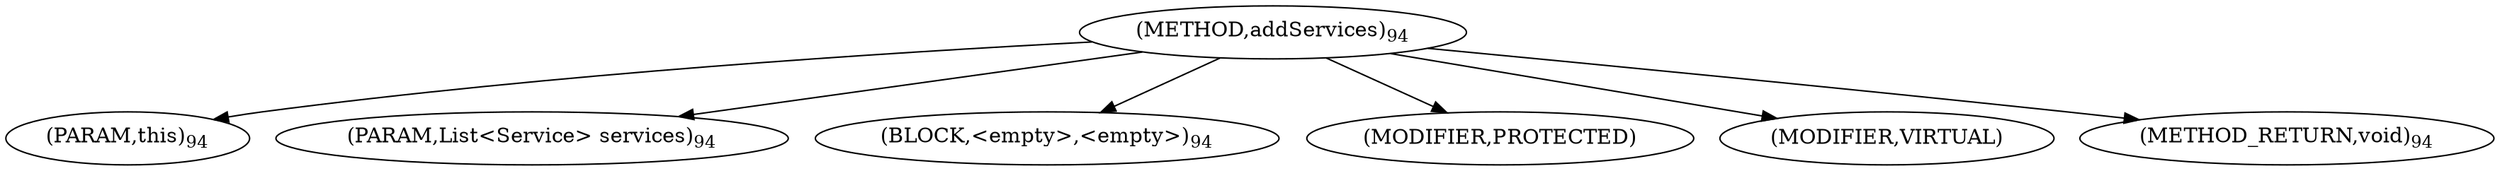 digraph "addServices" {  
"182" [label = <(METHOD,addServices)<SUB>94</SUB>> ]
"183" [label = <(PARAM,this)<SUB>94</SUB>> ]
"184" [label = <(PARAM,List&lt;Service&gt; services)<SUB>94</SUB>> ]
"185" [label = <(BLOCK,&lt;empty&gt;,&lt;empty&gt;)<SUB>94</SUB>> ]
"186" [label = <(MODIFIER,PROTECTED)> ]
"187" [label = <(MODIFIER,VIRTUAL)> ]
"188" [label = <(METHOD_RETURN,void)<SUB>94</SUB>> ]
  "182" -> "183" 
  "182" -> "184" 
  "182" -> "185" 
  "182" -> "186" 
  "182" -> "187" 
  "182" -> "188" 
}
